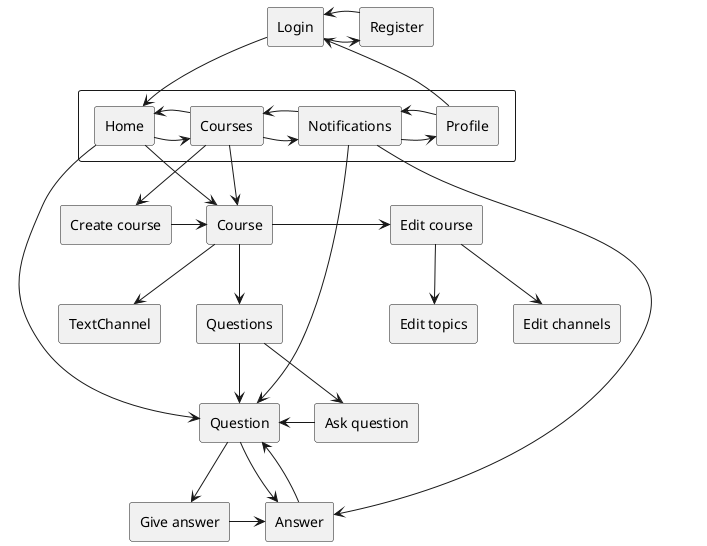 @startuml Navigation

rectangle {
    rectangle Home
    rectangle Courses
    rectangle Notifications
    rectangle Profile
}
rectangle Course
rectangle Questions
rectangle Question
rectangle Answer
rectangle TextChannel
rectangle Login
rectangle Register
rectangle "Edit course" as EditCourse
rectangle "Edit topics" as EditTopics
rectangle "Edit channels" as EditChannels
rectangle "Ask question" as AskQuestion
rectangle "Create course" as CreateCourse
rectangle "Give answer" as GiveAnswer

Login -> Register
Register -> Login

Login -d-> Home
Home -d-> Course
Home -d-> Question


Home -r-> Courses
' Home -r-> Notifications
' Home -r-> Profile

Courses -l-> Home
Courses -r-> Notifications
' Courses -> Profile

' Notifications -> Home
Notifications -l-> Courses
Notifications -r-> Profile
Notifications -> Question
Notifications -> Answer

' Profile -> Home
' Profile -> Courses
Profile -l-> Notifications
Profile -> Login

Courses -d-> Course
Courses -d-> CreateCourse
CreateCourse -r-> Course

Course -d-> Questions
Course -d-> TextChannel
Course -r-> EditCourse

EditCourse -d-> EditChannels
EditCourse -d-> EditTopics

Questions -d-> Question

Question -d-> GiveAnswer
Question -d-> Answer

GiveAnswer -r-> Answer
Answer -d-> Question

Questions -d-> AskQuestion
AskQuestion -l-> Question


@enduml